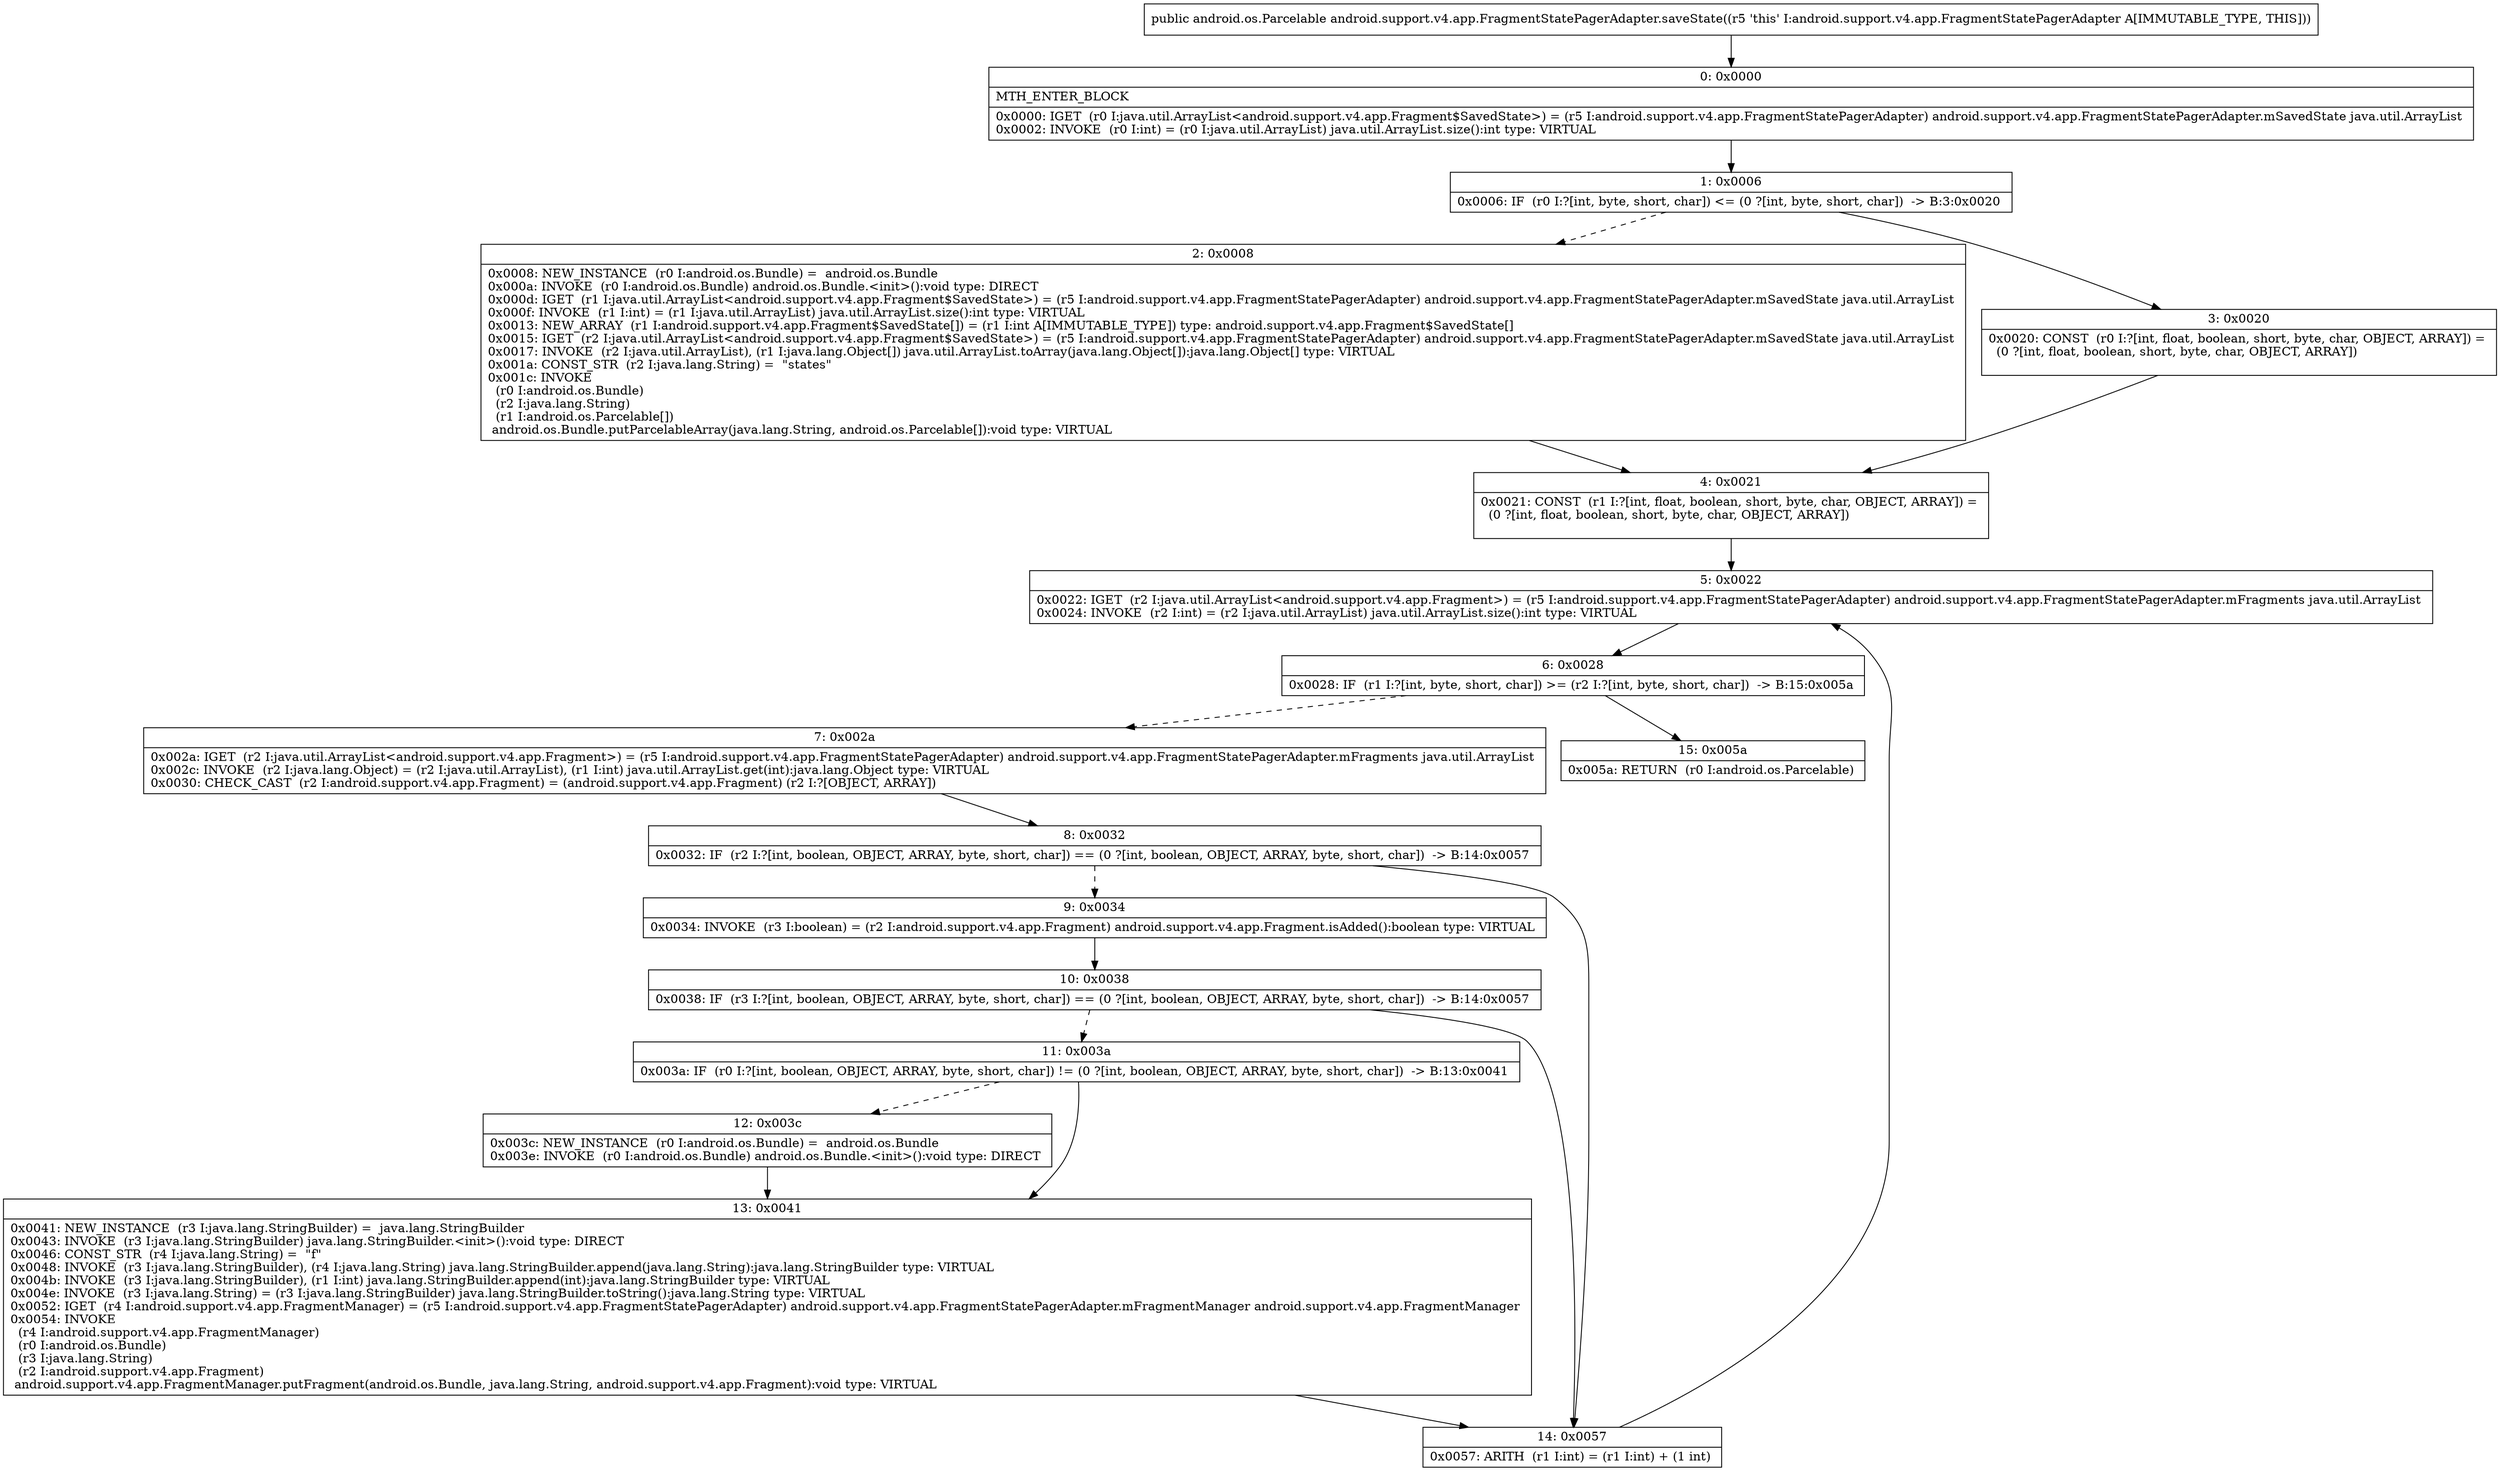 digraph "CFG forandroid.support.v4.app.FragmentStatePagerAdapter.saveState()Landroid\/os\/Parcelable;" {
Node_0 [shape=record,label="{0\:\ 0x0000|MTH_ENTER_BLOCK\l|0x0000: IGET  (r0 I:java.util.ArrayList\<android.support.v4.app.Fragment$SavedState\>) = (r5 I:android.support.v4.app.FragmentStatePagerAdapter) android.support.v4.app.FragmentStatePagerAdapter.mSavedState java.util.ArrayList \l0x0002: INVOKE  (r0 I:int) = (r0 I:java.util.ArrayList) java.util.ArrayList.size():int type: VIRTUAL \l}"];
Node_1 [shape=record,label="{1\:\ 0x0006|0x0006: IF  (r0 I:?[int, byte, short, char]) \<= (0 ?[int, byte, short, char])  \-\> B:3:0x0020 \l}"];
Node_2 [shape=record,label="{2\:\ 0x0008|0x0008: NEW_INSTANCE  (r0 I:android.os.Bundle) =  android.os.Bundle \l0x000a: INVOKE  (r0 I:android.os.Bundle) android.os.Bundle.\<init\>():void type: DIRECT \l0x000d: IGET  (r1 I:java.util.ArrayList\<android.support.v4.app.Fragment$SavedState\>) = (r5 I:android.support.v4.app.FragmentStatePagerAdapter) android.support.v4.app.FragmentStatePagerAdapter.mSavedState java.util.ArrayList \l0x000f: INVOKE  (r1 I:int) = (r1 I:java.util.ArrayList) java.util.ArrayList.size():int type: VIRTUAL \l0x0013: NEW_ARRAY  (r1 I:android.support.v4.app.Fragment$SavedState[]) = (r1 I:int A[IMMUTABLE_TYPE]) type: android.support.v4.app.Fragment$SavedState[] \l0x0015: IGET  (r2 I:java.util.ArrayList\<android.support.v4.app.Fragment$SavedState\>) = (r5 I:android.support.v4.app.FragmentStatePagerAdapter) android.support.v4.app.FragmentStatePagerAdapter.mSavedState java.util.ArrayList \l0x0017: INVOKE  (r2 I:java.util.ArrayList), (r1 I:java.lang.Object[]) java.util.ArrayList.toArray(java.lang.Object[]):java.lang.Object[] type: VIRTUAL \l0x001a: CONST_STR  (r2 I:java.lang.String) =  \"states\" \l0x001c: INVOKE  \l  (r0 I:android.os.Bundle)\l  (r2 I:java.lang.String)\l  (r1 I:android.os.Parcelable[])\l android.os.Bundle.putParcelableArray(java.lang.String, android.os.Parcelable[]):void type: VIRTUAL \l}"];
Node_3 [shape=record,label="{3\:\ 0x0020|0x0020: CONST  (r0 I:?[int, float, boolean, short, byte, char, OBJECT, ARRAY]) = \l  (0 ?[int, float, boolean, short, byte, char, OBJECT, ARRAY])\l \l}"];
Node_4 [shape=record,label="{4\:\ 0x0021|0x0021: CONST  (r1 I:?[int, float, boolean, short, byte, char, OBJECT, ARRAY]) = \l  (0 ?[int, float, boolean, short, byte, char, OBJECT, ARRAY])\l \l}"];
Node_5 [shape=record,label="{5\:\ 0x0022|0x0022: IGET  (r2 I:java.util.ArrayList\<android.support.v4.app.Fragment\>) = (r5 I:android.support.v4.app.FragmentStatePagerAdapter) android.support.v4.app.FragmentStatePagerAdapter.mFragments java.util.ArrayList \l0x0024: INVOKE  (r2 I:int) = (r2 I:java.util.ArrayList) java.util.ArrayList.size():int type: VIRTUAL \l}"];
Node_6 [shape=record,label="{6\:\ 0x0028|0x0028: IF  (r1 I:?[int, byte, short, char]) \>= (r2 I:?[int, byte, short, char])  \-\> B:15:0x005a \l}"];
Node_7 [shape=record,label="{7\:\ 0x002a|0x002a: IGET  (r2 I:java.util.ArrayList\<android.support.v4.app.Fragment\>) = (r5 I:android.support.v4.app.FragmentStatePagerAdapter) android.support.v4.app.FragmentStatePagerAdapter.mFragments java.util.ArrayList \l0x002c: INVOKE  (r2 I:java.lang.Object) = (r2 I:java.util.ArrayList), (r1 I:int) java.util.ArrayList.get(int):java.lang.Object type: VIRTUAL \l0x0030: CHECK_CAST  (r2 I:android.support.v4.app.Fragment) = (android.support.v4.app.Fragment) (r2 I:?[OBJECT, ARRAY]) \l}"];
Node_8 [shape=record,label="{8\:\ 0x0032|0x0032: IF  (r2 I:?[int, boolean, OBJECT, ARRAY, byte, short, char]) == (0 ?[int, boolean, OBJECT, ARRAY, byte, short, char])  \-\> B:14:0x0057 \l}"];
Node_9 [shape=record,label="{9\:\ 0x0034|0x0034: INVOKE  (r3 I:boolean) = (r2 I:android.support.v4.app.Fragment) android.support.v4.app.Fragment.isAdded():boolean type: VIRTUAL \l}"];
Node_10 [shape=record,label="{10\:\ 0x0038|0x0038: IF  (r3 I:?[int, boolean, OBJECT, ARRAY, byte, short, char]) == (0 ?[int, boolean, OBJECT, ARRAY, byte, short, char])  \-\> B:14:0x0057 \l}"];
Node_11 [shape=record,label="{11\:\ 0x003a|0x003a: IF  (r0 I:?[int, boolean, OBJECT, ARRAY, byte, short, char]) != (0 ?[int, boolean, OBJECT, ARRAY, byte, short, char])  \-\> B:13:0x0041 \l}"];
Node_12 [shape=record,label="{12\:\ 0x003c|0x003c: NEW_INSTANCE  (r0 I:android.os.Bundle) =  android.os.Bundle \l0x003e: INVOKE  (r0 I:android.os.Bundle) android.os.Bundle.\<init\>():void type: DIRECT \l}"];
Node_13 [shape=record,label="{13\:\ 0x0041|0x0041: NEW_INSTANCE  (r3 I:java.lang.StringBuilder) =  java.lang.StringBuilder \l0x0043: INVOKE  (r3 I:java.lang.StringBuilder) java.lang.StringBuilder.\<init\>():void type: DIRECT \l0x0046: CONST_STR  (r4 I:java.lang.String) =  \"f\" \l0x0048: INVOKE  (r3 I:java.lang.StringBuilder), (r4 I:java.lang.String) java.lang.StringBuilder.append(java.lang.String):java.lang.StringBuilder type: VIRTUAL \l0x004b: INVOKE  (r3 I:java.lang.StringBuilder), (r1 I:int) java.lang.StringBuilder.append(int):java.lang.StringBuilder type: VIRTUAL \l0x004e: INVOKE  (r3 I:java.lang.String) = (r3 I:java.lang.StringBuilder) java.lang.StringBuilder.toString():java.lang.String type: VIRTUAL \l0x0052: IGET  (r4 I:android.support.v4.app.FragmentManager) = (r5 I:android.support.v4.app.FragmentStatePagerAdapter) android.support.v4.app.FragmentStatePagerAdapter.mFragmentManager android.support.v4.app.FragmentManager \l0x0054: INVOKE  \l  (r4 I:android.support.v4.app.FragmentManager)\l  (r0 I:android.os.Bundle)\l  (r3 I:java.lang.String)\l  (r2 I:android.support.v4.app.Fragment)\l android.support.v4.app.FragmentManager.putFragment(android.os.Bundle, java.lang.String, android.support.v4.app.Fragment):void type: VIRTUAL \l}"];
Node_14 [shape=record,label="{14\:\ 0x0057|0x0057: ARITH  (r1 I:int) = (r1 I:int) + (1 int) \l}"];
Node_15 [shape=record,label="{15\:\ 0x005a|0x005a: RETURN  (r0 I:android.os.Parcelable) \l}"];
MethodNode[shape=record,label="{public android.os.Parcelable android.support.v4.app.FragmentStatePagerAdapter.saveState((r5 'this' I:android.support.v4.app.FragmentStatePagerAdapter A[IMMUTABLE_TYPE, THIS])) }"];
MethodNode -> Node_0;
Node_0 -> Node_1;
Node_1 -> Node_2[style=dashed];
Node_1 -> Node_3;
Node_2 -> Node_4;
Node_3 -> Node_4;
Node_4 -> Node_5;
Node_5 -> Node_6;
Node_6 -> Node_7[style=dashed];
Node_6 -> Node_15;
Node_7 -> Node_8;
Node_8 -> Node_9[style=dashed];
Node_8 -> Node_14;
Node_9 -> Node_10;
Node_10 -> Node_11[style=dashed];
Node_10 -> Node_14;
Node_11 -> Node_12[style=dashed];
Node_11 -> Node_13;
Node_12 -> Node_13;
Node_13 -> Node_14;
Node_14 -> Node_5;
}

